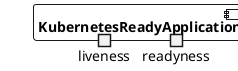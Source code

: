 @startuml
!pragma layout smetana

Component "KubernetesReadyApplication" as App {
    port "readyness" as readyness
    port "liveness" as liveness
}


@enduml
